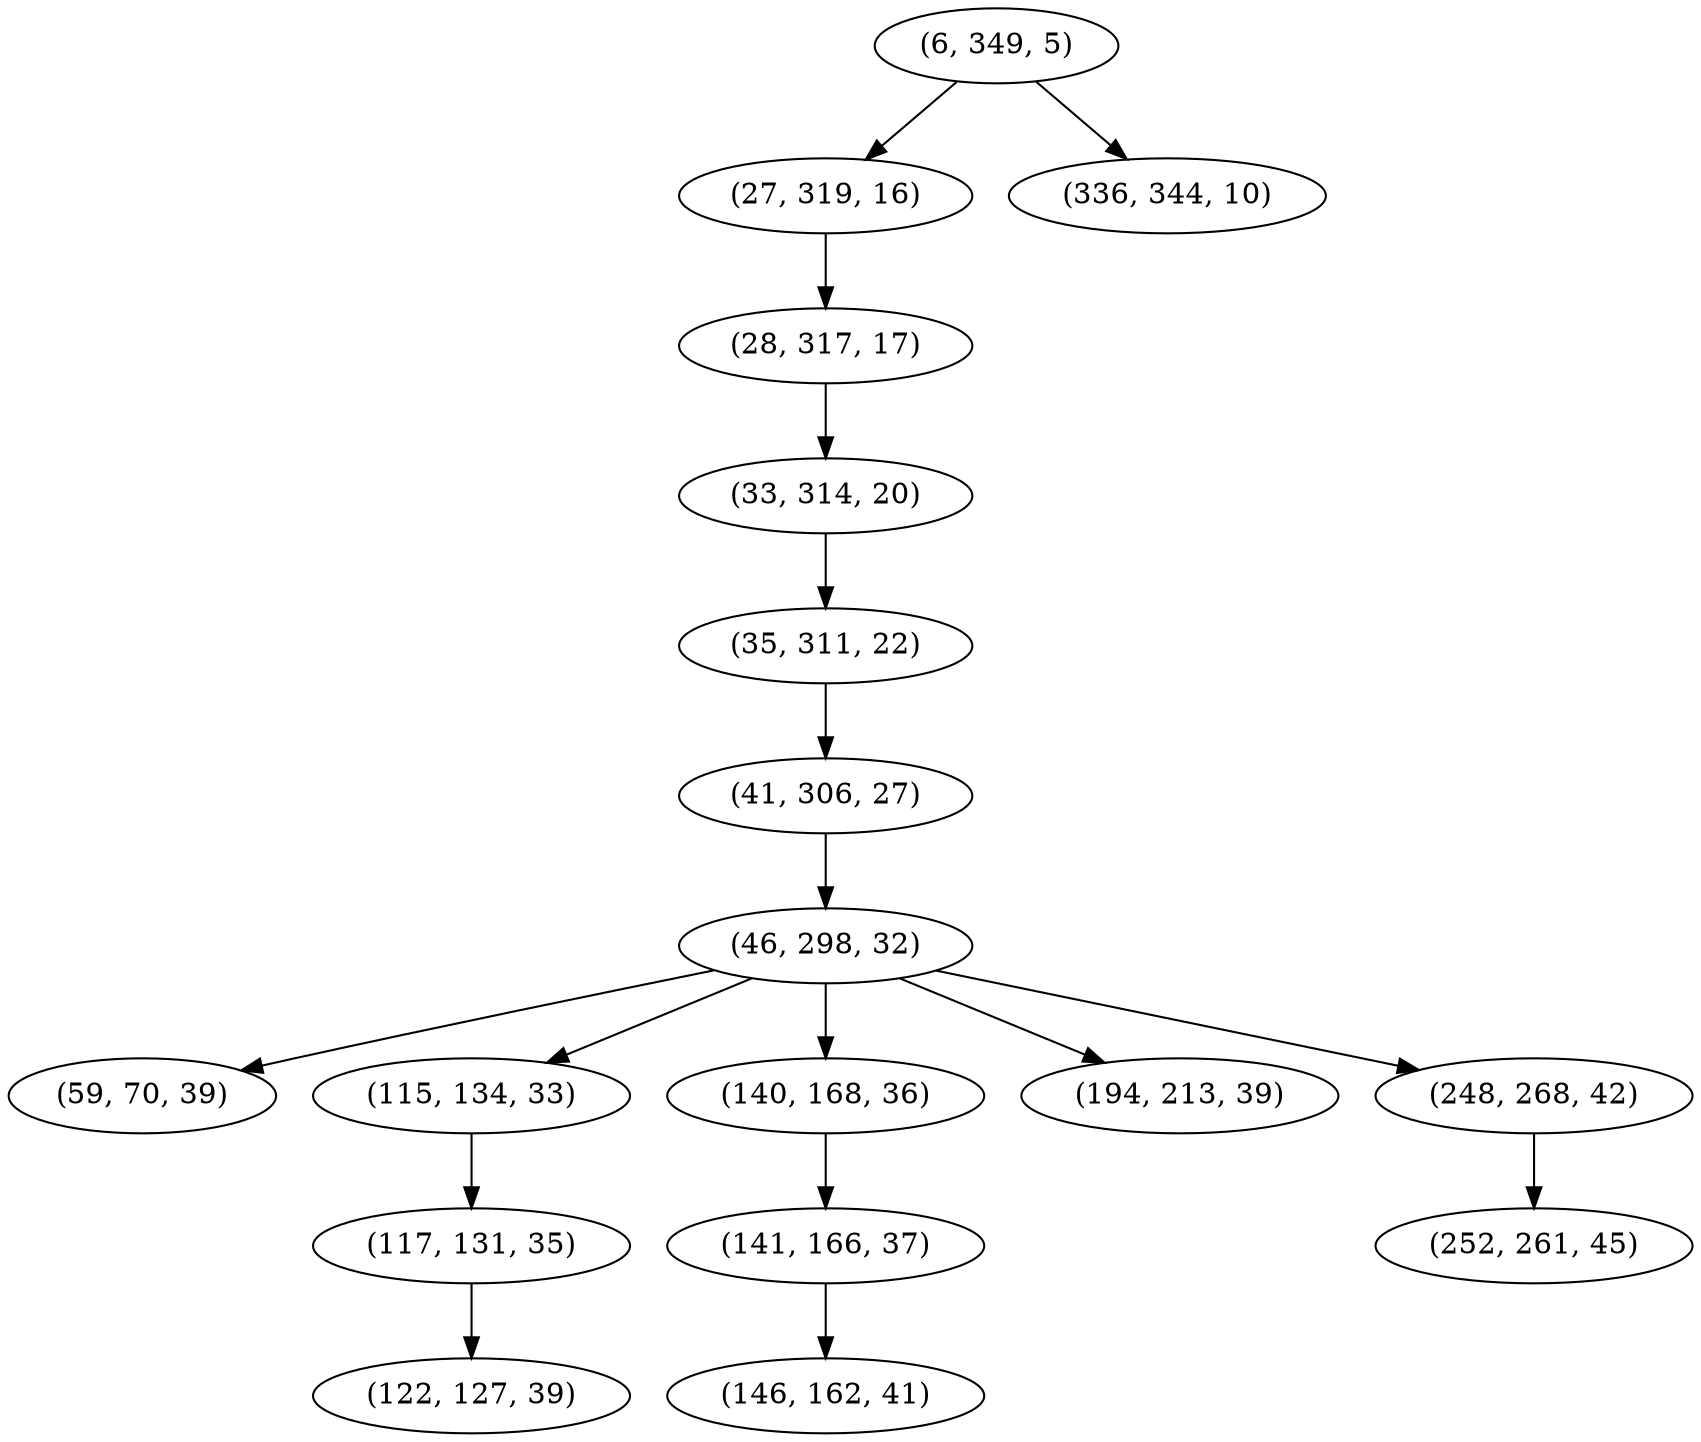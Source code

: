 digraph tree {
    "(6, 349, 5)";
    "(27, 319, 16)";
    "(28, 317, 17)";
    "(33, 314, 20)";
    "(35, 311, 22)";
    "(41, 306, 27)";
    "(46, 298, 32)";
    "(59, 70, 39)";
    "(115, 134, 33)";
    "(117, 131, 35)";
    "(122, 127, 39)";
    "(140, 168, 36)";
    "(141, 166, 37)";
    "(146, 162, 41)";
    "(194, 213, 39)";
    "(248, 268, 42)";
    "(252, 261, 45)";
    "(336, 344, 10)";
    "(6, 349, 5)" -> "(27, 319, 16)";
    "(6, 349, 5)" -> "(336, 344, 10)";
    "(27, 319, 16)" -> "(28, 317, 17)";
    "(28, 317, 17)" -> "(33, 314, 20)";
    "(33, 314, 20)" -> "(35, 311, 22)";
    "(35, 311, 22)" -> "(41, 306, 27)";
    "(41, 306, 27)" -> "(46, 298, 32)";
    "(46, 298, 32)" -> "(59, 70, 39)";
    "(46, 298, 32)" -> "(115, 134, 33)";
    "(46, 298, 32)" -> "(140, 168, 36)";
    "(46, 298, 32)" -> "(194, 213, 39)";
    "(46, 298, 32)" -> "(248, 268, 42)";
    "(115, 134, 33)" -> "(117, 131, 35)";
    "(117, 131, 35)" -> "(122, 127, 39)";
    "(140, 168, 36)" -> "(141, 166, 37)";
    "(141, 166, 37)" -> "(146, 162, 41)";
    "(248, 268, 42)" -> "(252, 261, 45)";
}
